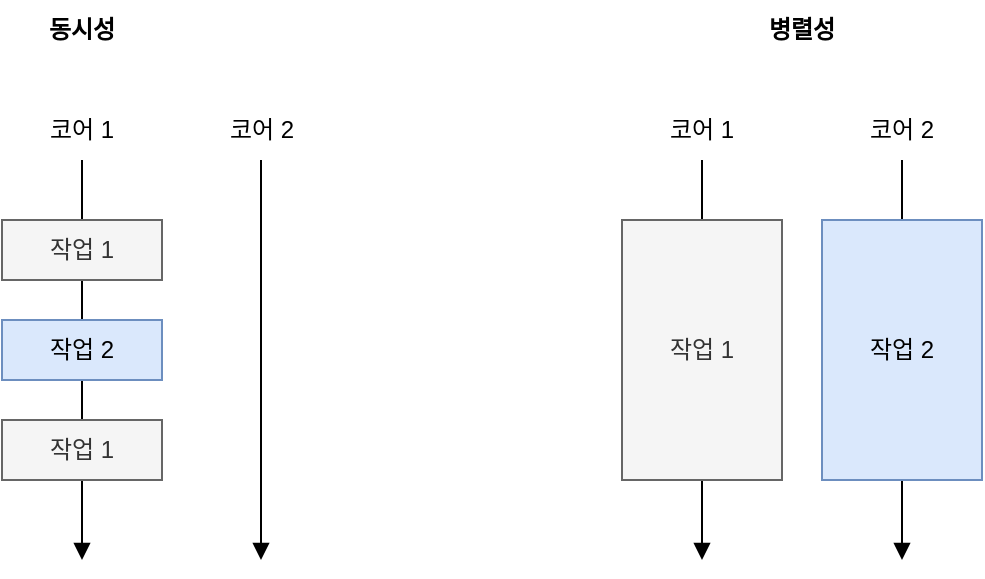 <mxfile version="21.6.8" type="device">
  <diagram name="페이지-1" id="_abZ6tuI7WK9nKuFd7Ce">
    <mxGraphModel dx="839" dy="731" grid="1" gridSize="10" guides="1" tooltips="1" connect="1" arrows="1" fold="1" page="1" pageScale="1" pageWidth="827" pageHeight="1169" math="0" shadow="0">
      <root>
        <mxCell id="0" />
        <mxCell id="1" parent="0" />
        <mxCell id="CsOOA-4B-Fld4cjj5TsN-1" value="" style="endArrow=block;html=1;rounded=0;endFill=1;" edge="1" parent="1">
          <mxGeometry width="50" height="50" relative="1" as="geometry">
            <mxPoint x="200" y="160" as="sourcePoint" />
            <mxPoint x="200" y="360" as="targetPoint" />
          </mxGeometry>
        </mxCell>
        <mxCell id="CsOOA-4B-Fld4cjj5TsN-2" value="작업 1" style="rounded=0;whiteSpace=wrap;html=1;fillColor=#f5f5f5;fontColor=#333333;strokeColor=#666666;" vertex="1" parent="1">
          <mxGeometry x="160" y="190" width="80" height="30" as="geometry" />
        </mxCell>
        <mxCell id="CsOOA-4B-Fld4cjj5TsN-3" value="작업 2" style="rounded=0;whiteSpace=wrap;html=1;fillColor=#dae8fc;strokeColor=#6c8ebf;" vertex="1" parent="1">
          <mxGeometry x="160" y="240" width="80" height="30" as="geometry" />
        </mxCell>
        <mxCell id="CsOOA-4B-Fld4cjj5TsN-4" value="작업 1" style="rounded=0;whiteSpace=wrap;html=1;fillColor=#f5f5f5;fontColor=#333333;strokeColor=#666666;" vertex="1" parent="1">
          <mxGeometry x="160" y="290" width="80" height="30" as="geometry" />
        </mxCell>
        <mxCell id="CsOOA-4B-Fld4cjj5TsN-5" value="" style="endArrow=block;html=1;rounded=0;endFill=1;" edge="1" parent="1">
          <mxGeometry width="50" height="50" relative="1" as="geometry">
            <mxPoint x="510" y="160" as="sourcePoint" />
            <mxPoint x="510" y="360" as="targetPoint" />
          </mxGeometry>
        </mxCell>
        <mxCell id="CsOOA-4B-Fld4cjj5TsN-6" value="작업 1" style="rounded=0;whiteSpace=wrap;html=1;fillColor=#f5f5f5;fontColor=#333333;strokeColor=#666666;" vertex="1" parent="1">
          <mxGeometry x="470" y="190" width="80" height="130" as="geometry" />
        </mxCell>
        <mxCell id="CsOOA-4B-Fld4cjj5TsN-9" value="" style="endArrow=block;html=1;rounded=0;endFill=1;" edge="1" parent="1">
          <mxGeometry width="50" height="50" relative="1" as="geometry">
            <mxPoint x="610" y="160" as="sourcePoint" />
            <mxPoint x="610" y="360" as="targetPoint" />
          </mxGeometry>
        </mxCell>
        <mxCell id="CsOOA-4B-Fld4cjj5TsN-10" value="작업 2" style="rounded=0;whiteSpace=wrap;html=1;fillColor=#dae8fc;strokeColor=#6c8ebf;" vertex="1" parent="1">
          <mxGeometry x="570" y="190" width="80" height="130" as="geometry" />
        </mxCell>
        <mxCell id="CsOOA-4B-Fld4cjj5TsN-11" value="동시성" style="text;html=1;strokeColor=none;fillColor=none;align=center;verticalAlign=middle;whiteSpace=wrap;rounded=0;fontStyle=1" vertex="1" parent="1">
          <mxGeometry x="170" y="80" width="60" height="30" as="geometry" />
        </mxCell>
        <mxCell id="CsOOA-4B-Fld4cjj5TsN-12" value="병렬성" style="text;html=1;strokeColor=none;fillColor=none;align=center;verticalAlign=middle;whiteSpace=wrap;rounded=0;fontStyle=1" vertex="1" parent="1">
          <mxGeometry x="530" y="80" width="60" height="30" as="geometry" />
        </mxCell>
        <mxCell id="CsOOA-4B-Fld4cjj5TsN-13" value="코어 1" style="text;html=1;strokeColor=none;fillColor=none;align=center;verticalAlign=middle;whiteSpace=wrap;rounded=0;" vertex="1" parent="1">
          <mxGeometry x="170" y="130" width="60" height="30" as="geometry" />
        </mxCell>
        <mxCell id="CsOOA-4B-Fld4cjj5TsN-14" value="코어 1" style="text;html=1;strokeColor=none;fillColor=none;align=center;verticalAlign=middle;whiteSpace=wrap;rounded=0;" vertex="1" parent="1">
          <mxGeometry x="480" y="130" width="60" height="30" as="geometry" />
        </mxCell>
        <mxCell id="CsOOA-4B-Fld4cjj5TsN-15" value="코어 2" style="text;html=1;strokeColor=none;fillColor=none;align=center;verticalAlign=middle;whiteSpace=wrap;rounded=0;" vertex="1" parent="1">
          <mxGeometry x="580" y="130" width="60" height="30" as="geometry" />
        </mxCell>
        <mxCell id="CsOOA-4B-Fld4cjj5TsN-16" value="코어 2" style="text;html=1;strokeColor=none;fillColor=none;align=center;verticalAlign=middle;whiteSpace=wrap;rounded=0;" vertex="1" parent="1">
          <mxGeometry x="260" y="130" width="60" height="30" as="geometry" />
        </mxCell>
        <mxCell id="CsOOA-4B-Fld4cjj5TsN-17" value="" style="endArrow=block;html=1;rounded=0;endFill=1;" edge="1" parent="1">
          <mxGeometry width="50" height="50" relative="1" as="geometry">
            <mxPoint x="289.5" y="160" as="sourcePoint" />
            <mxPoint x="289.5" y="360" as="targetPoint" />
          </mxGeometry>
        </mxCell>
      </root>
    </mxGraphModel>
  </diagram>
</mxfile>
